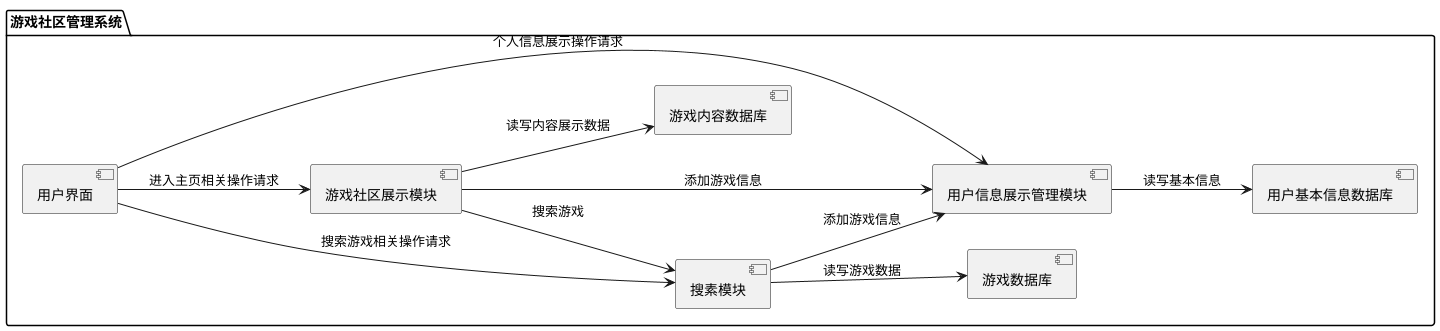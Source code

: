 @startuml
left to right direction
package "游戏社区管理系统" {
    component "用户基本信息数据库" as DB1
    component "游戏数据库" as DB2
    component "游戏内容数据库" as DB3
    component "用户界面" as UI
    component "用户信息展示管理模块" as BL1
    component "搜素模块" as BL2
    component "游戏社区展示模块" as BL3
}

UI --> BL1 : 个人信息展示操作请求
UI --> BL2 : 搜索游戏相关操作请求
UI --> BL3 : 进入主页相关操作请求

BL1 --> DB1 : 读写基本信息
BL2 --> DB2 : 读写游戏数据
BL2 --> BL1 : 添加游戏信息
BL3 --> DB3 : 读写内容展示数据
BL3 --> BL1 : 添加游戏信息
BL3 --> BL2 : 搜索游戏

@enduml